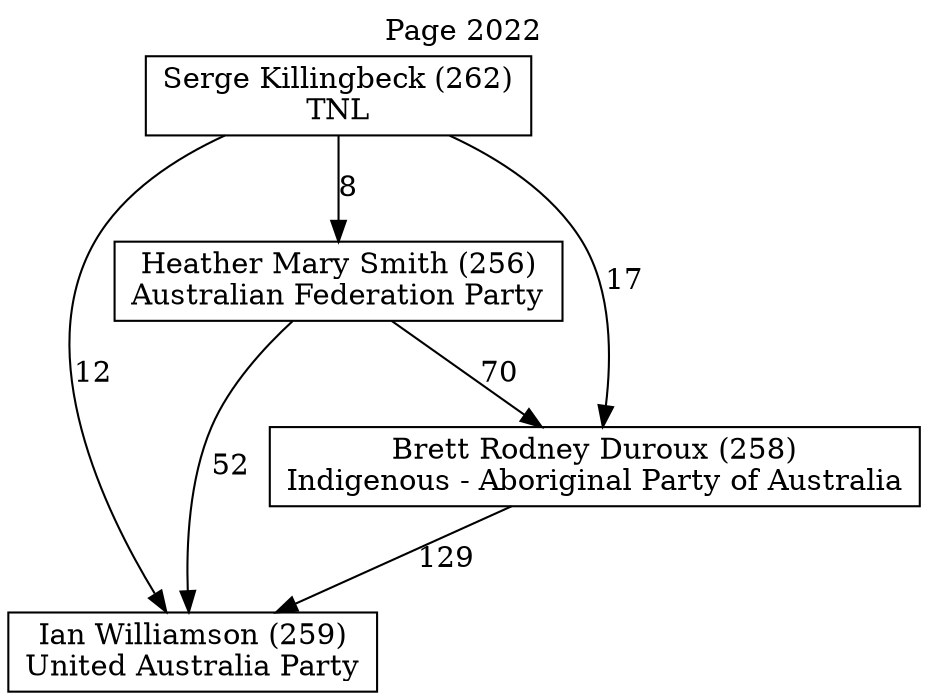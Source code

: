 // House preference flow
digraph "Ian Williamson (259)_Page_2022" {
	graph [label="Page 2022" labelloc=t mclimit=10]
	node [shape=box]
	"Serge Killingbeck (262)" [label="Serge Killingbeck (262)
TNL"]
	"Ian Williamson (259)" [label="Ian Williamson (259)
United Australia Party"]
	"Heather Mary Smith (256)" [label="Heather Mary Smith (256)
Australian Federation Party"]
	"Brett Rodney Duroux (258)" [label="Brett Rodney Duroux (258)
Indigenous - Aboriginal Party of Australia"]
	"Heather Mary Smith (256)" -> "Ian Williamson (259)" [label=52]
	"Serge Killingbeck (262)" -> "Ian Williamson (259)" [label=12]
	"Serge Killingbeck (262)" -> "Heather Mary Smith (256)" [label=8]
	"Serge Killingbeck (262)" -> "Brett Rodney Duroux (258)" [label=17]
	"Brett Rodney Duroux (258)" -> "Ian Williamson (259)" [label=129]
	"Heather Mary Smith (256)" -> "Brett Rodney Duroux (258)" [label=70]
}
